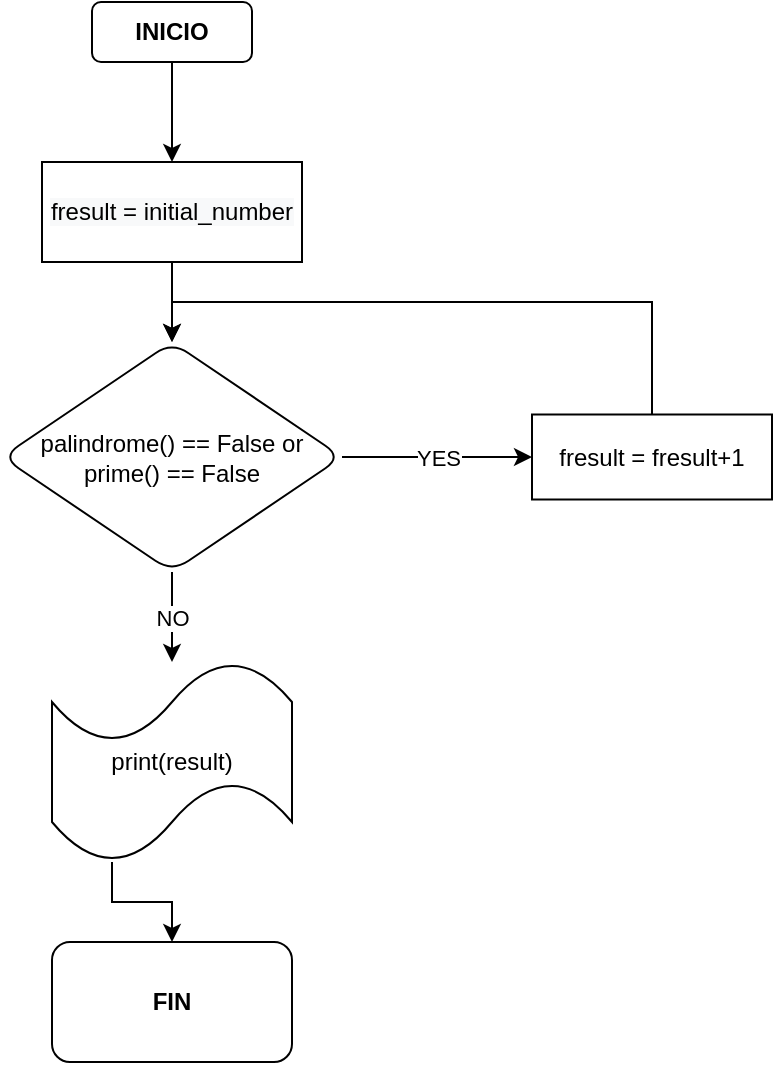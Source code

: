 <mxfile version="13.9.9" type="device"><diagram id="hCtlJtIhmo0L6KHtfpyO" name="Página-1"><mxGraphModel dx="1038" dy="607" grid="1" gridSize="10" guides="1" tooltips="1" connect="1" arrows="1" fold="1" page="1" pageScale="1" pageWidth="827" pageHeight="1169" math="0" shadow="0"><root><mxCell id="0"/><mxCell id="1" parent="0"/><mxCell id="pCvVomiYIKPThy0XJNAN-3" value="" style="edgeStyle=orthogonalEdgeStyle;rounded=0;orthogonalLoop=1;jettySize=auto;html=1;" edge="1" parent="1" source="pCvVomiYIKPThy0XJNAN-1"><mxGeometry relative="1" as="geometry"><mxPoint x="190" y="120" as="targetPoint"/></mxGeometry></mxCell><mxCell id="pCvVomiYIKPThy0XJNAN-1" value="&lt;b&gt;INICIO&lt;/b&gt;" style="rounded=1;whiteSpace=wrap;html=1;" vertex="1" parent="1"><mxGeometry x="150" y="40" width="80" height="30" as="geometry"/></mxCell><mxCell id="pCvVomiYIKPThy0XJNAN-14" value="YES" style="edgeStyle=orthogonalEdgeStyle;rounded=0;orthogonalLoop=1;jettySize=auto;html=1;exitX=1;exitY=0.5;exitDx=0;exitDy=0;entryX=0;entryY=0.5;entryDx=0;entryDy=0;" edge="1" parent="1" source="pCvVomiYIKPThy0XJNAN-4" target="pCvVomiYIKPThy0XJNAN-13"><mxGeometry relative="1" as="geometry"/></mxCell><mxCell id="pCvVomiYIKPThy0XJNAN-17" value="NO" style="edgeStyle=orthogonalEdgeStyle;rounded=0;orthogonalLoop=1;jettySize=auto;html=1;exitX=0.5;exitY=1;exitDx=0;exitDy=0;" edge="1" parent="1" source="pCvVomiYIKPThy0XJNAN-4" target="pCvVomiYIKPThy0XJNAN-19"><mxGeometry relative="1" as="geometry"><mxPoint x="190" y="380" as="targetPoint"/></mxGeometry></mxCell><mxCell id="pCvVomiYIKPThy0XJNAN-4" value="palindrome() == False or prime() == False" style="rhombus;whiteSpace=wrap;html=1;rounded=1;" vertex="1" parent="1"><mxGeometry x="105" y="210" width="170" height="115" as="geometry"/></mxCell><mxCell id="pCvVomiYIKPThy0XJNAN-12" style="edgeStyle=orthogonalEdgeStyle;rounded=0;orthogonalLoop=1;jettySize=auto;html=1;exitX=0.5;exitY=1;exitDx=0;exitDy=0;entryX=0.5;entryY=0;entryDx=0;entryDy=0;" edge="1" parent="1" source="pCvVomiYIKPThy0XJNAN-9" target="pCvVomiYIKPThy0XJNAN-4"><mxGeometry relative="1" as="geometry"/></mxCell><mxCell id="pCvVomiYIKPThy0XJNAN-9" value="&#10;&#10;&lt;span style=&quot;color: rgb(0, 0, 0); font-family: helvetica; font-size: 12px; font-style: normal; font-weight: 400; letter-spacing: normal; text-align: center; text-indent: 0px; text-transform: none; word-spacing: 0px; background-color: rgb(248, 249, 250); display: inline; float: none;&quot;&gt;fresult = initial_number&lt;/span&gt;&#10;&#10;" style="rounded=0;whiteSpace=wrap;html=1;" vertex="1" parent="1"><mxGeometry x="125" y="120" width="130" height="50" as="geometry"/></mxCell><mxCell id="pCvVomiYIKPThy0XJNAN-15" style="edgeStyle=orthogonalEdgeStyle;rounded=0;orthogonalLoop=1;jettySize=auto;html=1;exitX=0.5;exitY=0;exitDx=0;exitDy=0;entryX=0.5;entryY=0;entryDx=0;entryDy=0;" edge="1" parent="1" source="pCvVomiYIKPThy0XJNAN-13" target="pCvVomiYIKPThy0XJNAN-4"><mxGeometry relative="1" as="geometry"/></mxCell><mxCell id="pCvVomiYIKPThy0XJNAN-13" value="fresult = fresult+1" style="rounded=0;whiteSpace=wrap;html=1;" vertex="1" parent="1"><mxGeometry x="370" y="246.25" width="120" height="42.5" as="geometry"/></mxCell><mxCell id="pCvVomiYIKPThy0XJNAN-21" style="edgeStyle=orthogonalEdgeStyle;rounded=0;orthogonalLoop=1;jettySize=auto;html=1;exitX=0.25;exitY=1;exitDx=0;exitDy=0;exitPerimeter=0;entryX=0.5;entryY=0;entryDx=0;entryDy=0;" edge="1" parent="1" source="pCvVomiYIKPThy0XJNAN-19" target="pCvVomiYIKPThy0XJNAN-20"><mxGeometry relative="1" as="geometry"/></mxCell><mxCell id="pCvVomiYIKPThy0XJNAN-19" value="print(result)" style="shape=tape;whiteSpace=wrap;html=1;" vertex="1" parent="1"><mxGeometry x="130" y="370" width="120" height="100" as="geometry"/></mxCell><mxCell id="pCvVomiYIKPThy0XJNAN-20" value="&lt;b&gt;FIN&lt;/b&gt;" style="rounded=1;whiteSpace=wrap;html=1;" vertex="1" parent="1"><mxGeometry x="130" y="510" width="120" height="60" as="geometry"/></mxCell></root></mxGraphModel></diagram></mxfile>